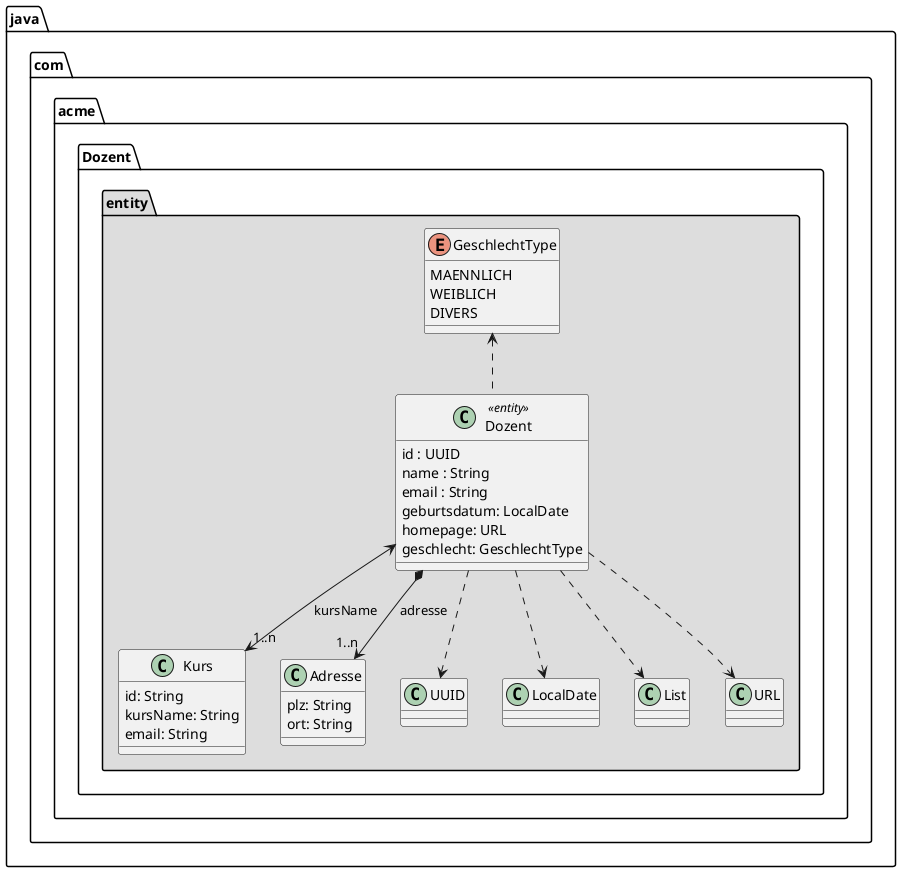 @startuml Dozent

skinparam classAttributeIconSize 0
' skinparam monochrome true

package java {
package com.acme.Dozent.entity #DDDDDD {
    class Kurs {
        id: String
        kursName: String
        email: String

    }

    class Adresse {
        plz: String
        ort: String
    }

    enum GeschlechtType {
        MAENNLICH
        WEIBLICH
        DIVERS
    }

    class Dozent << entity >> {
        id : UUID
        name : String
        email : String
        geburtsdatum: LocalDate
        homepage: URL
        geschlecht: GeschlechtType
    }

    Dozent *--> "1..n" Adresse : adresse
    Dozent <--> "1..n" Kurs : kursName
    Dozent .up.> GeschlechtType

    Dozent ..> UUID
    Dozent ..> LocalDate
    Dozent ..> List
    Dozent ..> URL

}

hide empty members


@enduml
